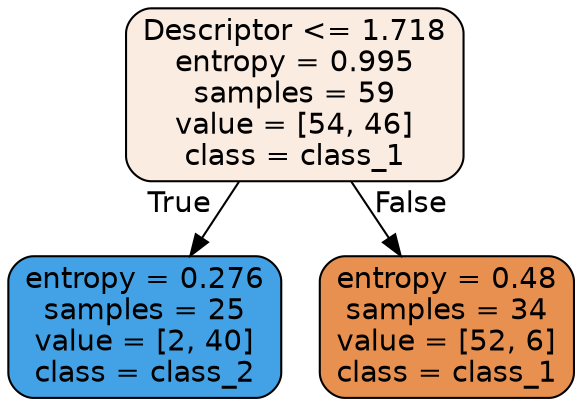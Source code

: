 digraph Tree {
node [shape=box, style="filled, rounded", color="black", fontname="helvetica"] ;
edge [fontname="helvetica"] ;
0 [label="Descriptor <= 1.718\nentropy = 0.995\nsamples = 59\nvalue = [54, 46]\nclass = class_1", fillcolor="#fbece2"] ;
1 [label="entropy = 0.276\nsamples = 25\nvalue = [2, 40]\nclass = class_2", fillcolor="#43a2e6"] ;
0 -> 1 [labeldistance=2.5, labelangle=45, headlabel="True"] ;
2 [label="entropy = 0.48\nsamples = 34\nvalue = [52, 6]\nclass = class_1", fillcolor="#e89050"] ;
0 -> 2 [labeldistance=2.5, labelangle=-45, headlabel="False"] ;
}